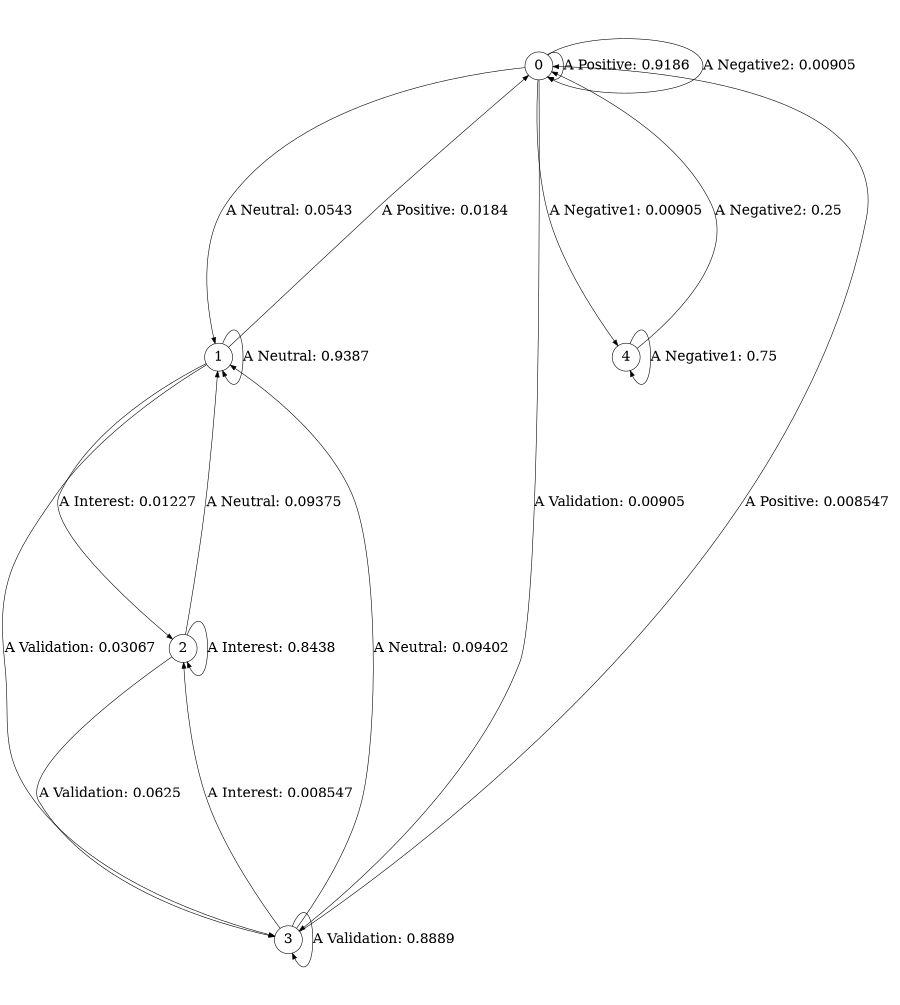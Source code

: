 digraph r36_cssr {
size = "6,8.5";
ratio = "fill";
node [shape = circle];
node [fontsize = 24];
edge [fontsize = 24];
0 -> 0 [label = "A Positive: 0.9186   "];
0 -> 1 [label = "A Neutral: 0.0543   "];
0 -> 3 [label = "A Validation: 0.00905  "];
0 -> 4 [label = "A Negative1: 0.00905  "];
0 -> 0 [label = "A Negative2: 0.00905  "];
1 -> 0 [label = "A Positive: 0.0184   "];
1 -> 1 [label = "A Neutral: 0.9387   "];
1 -> 2 [label = "A Interest: 0.01227  "];
1 -> 3 [label = "A Validation: 0.03067  "];
2 -> 1 [label = "A Neutral: 0.09375  "];
2 -> 2 [label = "A Interest: 0.8438   "];
2 -> 3 [label = "A Validation: 0.0625   "];
3 -> 0 [label = "A Positive: 0.008547  "];
3 -> 1 [label = "A Neutral: 0.09402  "];
3 -> 2 [label = "A Interest: 0.008547  "];
3 -> 3 [label = "A Validation: 0.8889   "];
4 -> 4 [label = "A Negative1: 0.75     "];
4 -> 0 [label = "A Negative2: 0.25     "];
} 